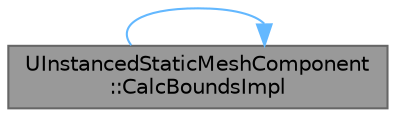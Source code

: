 digraph "UInstancedStaticMeshComponent::CalcBoundsImpl"
{
 // INTERACTIVE_SVG=YES
 // LATEX_PDF_SIZE
  bgcolor="transparent";
  edge [fontname=Helvetica,fontsize=10,labelfontname=Helvetica,labelfontsize=10];
  node [fontname=Helvetica,fontsize=10,shape=box,height=0.2,width=0.4];
  rankdir="LR";
  Node1 [id="Node000001",label="UInstancedStaticMeshComponent\l::CalcBoundsImpl",height=0.2,width=0.4,color="gray40", fillcolor="grey60", style="filled", fontcolor="black",tooltip="Calculates bounds from all instances."];
  Node1 -> Node1 [id="edge1_Node000001_Node000001",color="steelblue1",style="solid",tooltip=" "];
}
